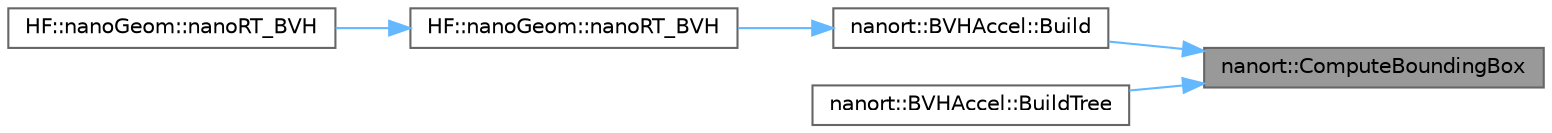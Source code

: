 digraph "nanort::ComputeBoundingBox"
{
 // LATEX_PDF_SIZE
  bgcolor="transparent";
  edge [fontname=Helvetica,fontsize=10,labelfontname=Helvetica,labelfontsize=10];
  node [fontname=Helvetica,fontsize=10,shape=box,height=0.2,width=0.4];
  rankdir="RL";
  Node1 [label="nanort::ComputeBoundingBox",height=0.2,width=0.4,color="gray40", fillcolor="grey60", style="filled", fontcolor="black",tooltip=" "];
  Node1 -> Node2 [dir="back",color="steelblue1",style="solid"];
  Node2 [label="nanort::BVHAccel::Build",height=0.2,width=0.4,color="grey40", fillcolor="white", style="filled",URL="$a01483.html#a96521982d08e0ccd728798410dabeed5",tooltip="Build BVH for input primitives."];
  Node2 -> Node3 [dir="back",color="steelblue1",style="solid"];
  Node3 [label="HF::nanoGeom::nanoRT_BVH",height=0.2,width=0.4,color="grey40", fillcolor="white", style="filled",URL="$a00470.html#a1cb19dd0ff847089a65139f01ee06b8c",tooltip=" "];
  Node3 -> Node4 [dir="back",color="steelblue1",style="solid"];
  Node4 [label="HF::nanoGeom::nanoRT_BVH",height=0.2,width=0.4,color="grey40", fillcolor="white", style="filled",URL="$a00470.html#a6291ce624c796ab1fe2a45a92eb0c6b0",tooltip=" "];
  Node1 -> Node5 [dir="back",color="steelblue1",style="solid"];
  Node5 [label="nanort::BVHAccel::BuildTree",height=0.2,width=0.4,color="grey40", fillcolor="white", style="filled",URL="$a01483.html#ae0e4bf0fab331dbacf469a3e991132e5",tooltip="Builds BVH tree recursively."];
}
